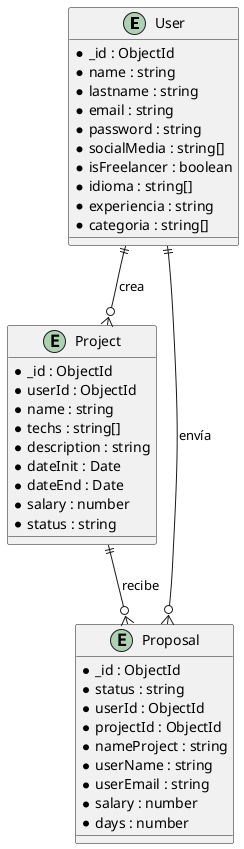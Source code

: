 @startuml
' Diagrama Entidad-Relación (ER) - Vista de Datos ProAula

entity "User" as user {
  * _id : ObjectId
  * name : string
  * lastname : string
  * email : string
  * password : string
  * socialMedia : string[]
  * isFreelancer : boolean
  * idioma : string[]
  * experiencia : string
  * categoria : string[]
}

entity "Project" as project {
  * _id : ObjectId
  * userId : ObjectId
  * name : string
  * techs : string[]
  * description : string
  * dateInit : Date
  * dateEnd : Date
  * salary : number
  * status : string
}

entity "Proposal" as proposal {
  * _id : ObjectId
  * status : string
  * userId : ObjectId
  * projectId : ObjectId
  * nameProject : string
  * userName : string
  * userEmail : string
  * salary : number
  * days : number
}

user ||--o{ project : "crea"
user ||--o{ proposal : "envía"
project ||--o{ proposal : "recibe"

@enduml
